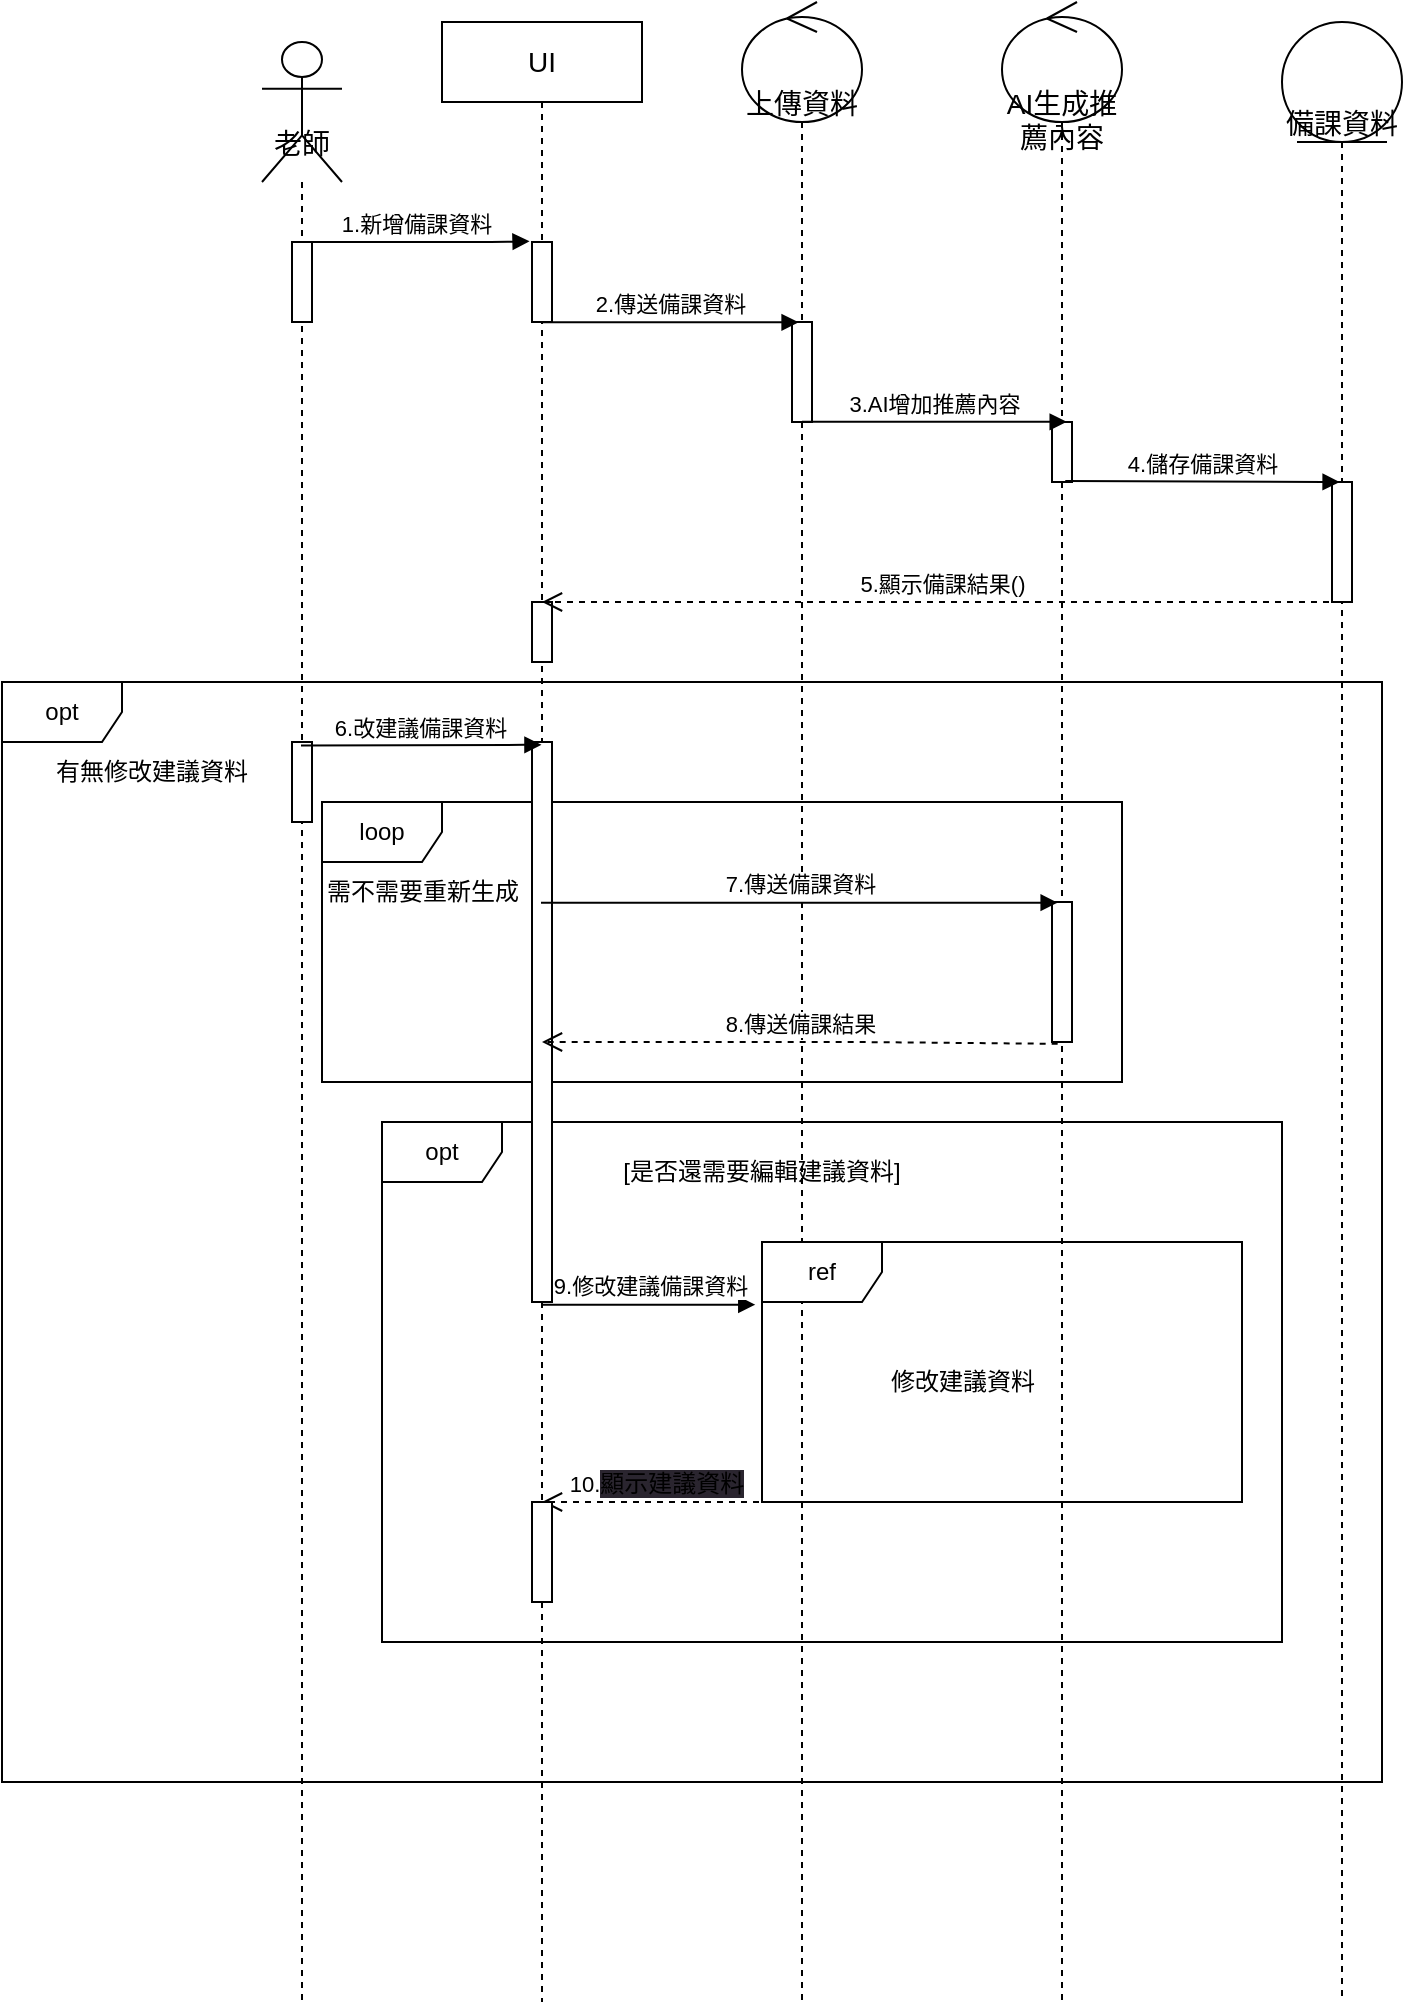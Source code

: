 <mxfile>
    <diagram name="第 1 页" id="_kCn5gWWrIlWfqqUU_DX">
        <mxGraphModel dx="1090" dy="731" grid="1" gridSize="10" guides="1" tooltips="1" connect="1" arrows="1" fold="1" page="1" pageScale="1" pageWidth="1100" pageHeight="1700" math="0" shadow="0">
            <root>
                <mxCell id="0"/>
                <mxCell id="1" parent="0"/>
                <mxCell id="58" value="opt" style="shape=umlFrame;whiteSpace=wrap;html=1;" parent="1" vertex="1">
                    <mxGeometry x="190" y="640" width="450" height="260" as="geometry"/>
                </mxCell>
                <mxCell id="31" value="loop" style="shape=umlFrame;whiteSpace=wrap;html=1;" parent="1" vertex="1">
                    <mxGeometry x="160" y="480" width="400" height="140" as="geometry"/>
                </mxCell>
                <mxCell id="62" value="opt" style="shape=umlFrame;whiteSpace=wrap;html=1;" parent="1" vertex="1">
                    <mxGeometry y="420" width="690" height="550" as="geometry"/>
                </mxCell>
                <mxCell id="6" value="&lt;font style=&quot;font-size: 14px;&quot;&gt;老師&lt;/font&gt;" style="shape=umlLifeline;participant=umlActor;perimeter=lifelinePerimeter;whiteSpace=wrap;html=1;container=1;collapsible=0;recursiveResize=0;verticalAlign=top;spacingTop=36;outlineConnect=0;size=70;" parent="1" vertex="1">
                    <mxGeometry x="130" y="100" width="40" height="980" as="geometry"/>
                </mxCell>
                <mxCell id="48" value="" style="html=1;points=[];perimeter=orthogonalPerimeter;" parent="6" vertex="1">
                    <mxGeometry x="15" y="100" width="10" height="40" as="geometry"/>
                </mxCell>
                <mxCell id="49" value="" style="html=1;points=[];perimeter=orthogonalPerimeter;" parent="6" vertex="1">
                    <mxGeometry x="15" y="350" width="10" height="40" as="geometry"/>
                </mxCell>
                <mxCell id="8" value="UI" style="shape=umlLifeline;perimeter=lifelinePerimeter;whiteSpace=wrap;html=1;container=1;collapsible=0;recursiveResize=0;outlineConnect=0;fontSize=14;" parent="1" vertex="1">
                    <mxGeometry x="220" y="90" width="100" height="990" as="geometry"/>
                </mxCell>
                <mxCell id="15" value="" style="html=1;points=[];perimeter=orthogonalPerimeter;" parent="8" vertex="1">
                    <mxGeometry x="45" y="110" width="10" height="40" as="geometry"/>
                </mxCell>
                <mxCell id="24" value="" style="html=1;points=[];perimeter=orthogonalPerimeter;" parent="8" vertex="1">
                    <mxGeometry x="45" y="290" width="10" height="30" as="geometry"/>
                </mxCell>
                <mxCell id="27" value="" style="html=1;points=[];perimeter=orthogonalPerimeter;" parent="8" vertex="1">
                    <mxGeometry x="45" y="360" width="10" height="280" as="geometry"/>
                </mxCell>
                <mxCell id="56" value="10.&lt;span style=&quot;font-size: 12px; background-color: rgb(42, 37, 47);&quot;&gt;顯示建議資料&lt;/span&gt;" style="html=1;verticalAlign=bottom;endArrow=open;dashed=1;endSize=8;" parent="8" edge="1">
                    <mxGeometry relative="1" as="geometry">
                        <mxPoint x="164.5" y="740" as="sourcePoint"/>
                        <mxPoint x="50" y="740" as="targetPoint"/>
                        <Array as="points">
                            <mxPoint x="85" y="740"/>
                        </Array>
                    </mxGeometry>
                </mxCell>
                <mxCell id="57" value="" style="html=1;points=[];perimeter=orthogonalPerimeter;" parent="8" vertex="1">
                    <mxGeometry x="45" y="740" width="10" height="50" as="geometry"/>
                </mxCell>
                <mxCell id="9" value="上傳資料" style="shape=umlLifeline;participant=umlControl;perimeter=lifelinePerimeter;whiteSpace=wrap;html=1;container=1;collapsible=0;recursiveResize=0;verticalAlign=top;spacingTop=36;outlineConnect=0;fontSize=14;size=60;align=center;" parent="1" vertex="1">
                    <mxGeometry x="370" y="80" width="60" height="1000" as="geometry"/>
                </mxCell>
                <mxCell id="17" value="" style="html=1;points=[];perimeter=orthogonalPerimeter;" parent="9" vertex="1">
                    <mxGeometry x="25" y="160" width="10" height="50" as="geometry"/>
                </mxCell>
                <mxCell id="67" value="5.顯示備課結果()" style="html=1;verticalAlign=bottom;endArrow=open;dashed=1;endSize=8;" edge="1" parent="9" source="64">
                    <mxGeometry x="-0.002" relative="1" as="geometry">
                        <mxPoint x="50.21" y="300.0" as="sourcePoint"/>
                        <mxPoint x="-100" y="300.0" as="targetPoint"/>
                        <mxPoint as="offset"/>
                    </mxGeometry>
                </mxCell>
                <mxCell id="10" value="AI生成推薦內容" style="shape=umlLifeline;participant=umlControl;perimeter=lifelinePerimeter;whiteSpace=wrap;html=1;container=1;collapsible=0;recursiveResize=0;verticalAlign=top;spacingTop=36;outlineConnect=0;fontSize=14;size=60;align=center;" parent="1" vertex="1">
                    <mxGeometry x="500" y="80" width="60" height="1000" as="geometry"/>
                </mxCell>
                <mxCell id="19" value="" style="html=1;points=[];perimeter=orthogonalPerimeter;" parent="10" vertex="1">
                    <mxGeometry x="25" y="210" width="10" height="30" as="geometry"/>
                </mxCell>
                <mxCell id="30" value="" style="html=1;points=[];perimeter=orthogonalPerimeter;" parent="10" vertex="1">
                    <mxGeometry x="25" y="450" width="10" height="70" as="geometry"/>
                </mxCell>
                <mxCell id="14" value="1.新增備課資料" style="html=1;verticalAlign=bottom;startArrow=none;startFill=0;endArrow=block;startSize=8;entryX=-0.122;entryY=-0.009;entryDx=0;entryDy=0;entryPerimeter=0;" parent="1" source="6" target="15" edge="1">
                    <mxGeometry width="60" relative="1" as="geometry">
                        <mxPoint x="200" y="200" as="sourcePoint"/>
                        <mxPoint x="260" y="200" as="targetPoint"/>
                        <Array as="points">
                            <mxPoint x="250" y="200"/>
                        </Array>
                    </mxGeometry>
                </mxCell>
                <mxCell id="16" value="2.傳送備課資料" style="html=1;verticalAlign=bottom;startArrow=none;startFill=0;endArrow=block;startSize=8;entryX=0.33;entryY=0.003;entryDx=0;entryDy=0;entryPerimeter=0;" parent="1" source="8" target="17" edge="1">
                    <mxGeometry width="60" relative="1" as="geometry">
                        <mxPoint x="300" y="260" as="sourcePoint"/>
                        <mxPoint x="360" y="260" as="targetPoint"/>
                    </mxGeometry>
                </mxCell>
                <mxCell id="20" value="3.AI增加推薦內容" style="html=1;verticalAlign=bottom;startArrow=none;startFill=0;endArrow=block;startSize=8;entryX=0.735;entryY=-0.004;entryDx=0;entryDy=0;entryPerimeter=0;" parent="1" source="9" target="19" edge="1">
                    <mxGeometry width="60" relative="1" as="geometry">
                        <mxPoint x="440" y="309" as="sourcePoint"/>
                        <mxPoint x="568.8" y="309" as="targetPoint"/>
                    </mxGeometry>
                </mxCell>
                <mxCell id="26" value="6.改建議備課資料" style="html=1;verticalAlign=bottom;startArrow=none;startFill=0;endArrow=block;startSize=8;entryX=0.473;entryY=0.005;entryDx=0;entryDy=0;entryPerimeter=0;" parent="1" target="27" edge="1">
                    <mxGeometry width="60" relative="1" as="geometry">
                        <mxPoint x="149.5" y="451.7" as="sourcePoint"/>
                        <mxPoint x="230" y="450" as="targetPoint"/>
                    </mxGeometry>
                </mxCell>
                <mxCell id="29" value="7.傳送備課資料" style="html=1;verticalAlign=bottom;startArrow=none;startFill=0;endArrow=block;startSize=8;entryX=0.283;entryY=0.005;entryDx=0;entryDy=0;entryPerimeter=0;" parent="1" target="30" edge="1">
                    <mxGeometry x="0.0" width="60" relative="1" as="geometry">
                        <mxPoint x="269.5" y="530.35" as="sourcePoint"/>
                        <mxPoint x="500" y="530" as="targetPoint"/>
                        <mxPoint as="offset"/>
                    </mxGeometry>
                </mxCell>
                <mxCell id="34" value="需不需要重新生成" style="text;html=1;align=center;verticalAlign=middle;resizable=0;points=[];autosize=1;strokeColor=none;fillColor=none;" parent="1" vertex="1">
                    <mxGeometry x="150" y="510" width="120" height="30" as="geometry"/>
                </mxCell>
                <mxCell id="42" value="8.傳送備課結果" style="html=1;verticalAlign=bottom;endArrow=open;dashed=1;endSize=8;exitX=0.283;exitY=1.013;exitDx=0;exitDy=0;exitPerimeter=0;" parent="1" source="30" edge="1">
                    <mxGeometry relative="1" as="geometry">
                        <mxPoint x="507.25" y="600" as="sourcePoint"/>
                        <mxPoint x="270" y="600" as="targetPoint"/>
                        <Array as="points">
                            <mxPoint x="427.75" y="600"/>
                        </Array>
                    </mxGeometry>
                </mxCell>
                <mxCell id="45" value="ref" style="shape=umlFrame;whiteSpace=wrap;html=1;" parent="1" vertex="1">
                    <mxGeometry x="380" y="700" width="240" height="130" as="geometry"/>
                </mxCell>
                <mxCell id="47" value="9.修改建議備課資料" style="html=1;verticalAlign=bottom;startArrow=none;startFill=0;endArrow=block;startSize=8;entryX=-0.014;entryY=0.241;entryDx=0;entryDy=0;entryPerimeter=0;" parent="1" source="8" target="45" edge="1">
                    <mxGeometry width="60" relative="1" as="geometry">
                        <mxPoint x="300" y="659" as="sourcePoint"/>
                        <mxPoint x="230" y="660" as="targetPoint"/>
                    </mxGeometry>
                </mxCell>
                <mxCell id="55" value="有無修改建議資料" style="text;html=1;align=center;verticalAlign=middle;whiteSpace=wrap;rounded=0;" parent="1" vertex="1">
                    <mxGeometry x="10" y="450" width="130" height="30" as="geometry"/>
                </mxCell>
                <mxCell id="61" value="[是否還需要編輯建議資料]" style="text;html=1;align=center;verticalAlign=middle;whiteSpace=wrap;rounded=0;" parent="1" vertex="1">
                    <mxGeometry x="300" y="650" width="160" height="30" as="geometry"/>
                </mxCell>
                <mxCell id="63" value="修改建議資料" style="text;html=1;align=center;verticalAlign=middle;resizable=0;points=[];autosize=1;strokeColor=none;fillColor=none;" parent="1" vertex="1">
                    <mxGeometry x="430" y="755" width="100" height="30" as="geometry"/>
                </mxCell>
                <mxCell id="64" value="備課資料" style="shape=umlLifeline;participant=umlEntity;perimeter=lifelinePerimeter;whiteSpace=wrap;html=1;container=1;collapsible=0;recursiveResize=0;verticalAlign=top;spacingTop=36;outlineConnect=0;fontSize=14;size=60;" vertex="1" parent="1">
                    <mxGeometry x="640" y="90" width="60" height="990" as="geometry"/>
                </mxCell>
                <mxCell id="69" value="" style="html=1;points=[];perimeter=orthogonalPerimeter;" vertex="1" parent="64">
                    <mxGeometry x="25" y="230" width="10" height="60" as="geometry"/>
                </mxCell>
                <mxCell id="66" value="4.儲存備課資料" style="html=1;verticalAlign=bottom;startArrow=none;startFill=0;endArrow=block;startSize=8;entryX=0.33;entryY=0.003;entryDx=0;entryDy=0;entryPerimeter=0;exitX=0.664;exitY=0.982;exitDx=0;exitDy=0;exitPerimeter=0;" edge="1" parent="1" source="19">
                    <mxGeometry width="60" relative="1" as="geometry">
                        <mxPoint x="540" y="320" as="sourcePoint"/>
                        <mxPoint x="668.8" y="320" as="targetPoint"/>
                    </mxGeometry>
                </mxCell>
            </root>
        </mxGraphModel>
    </diagram>
</mxfile>